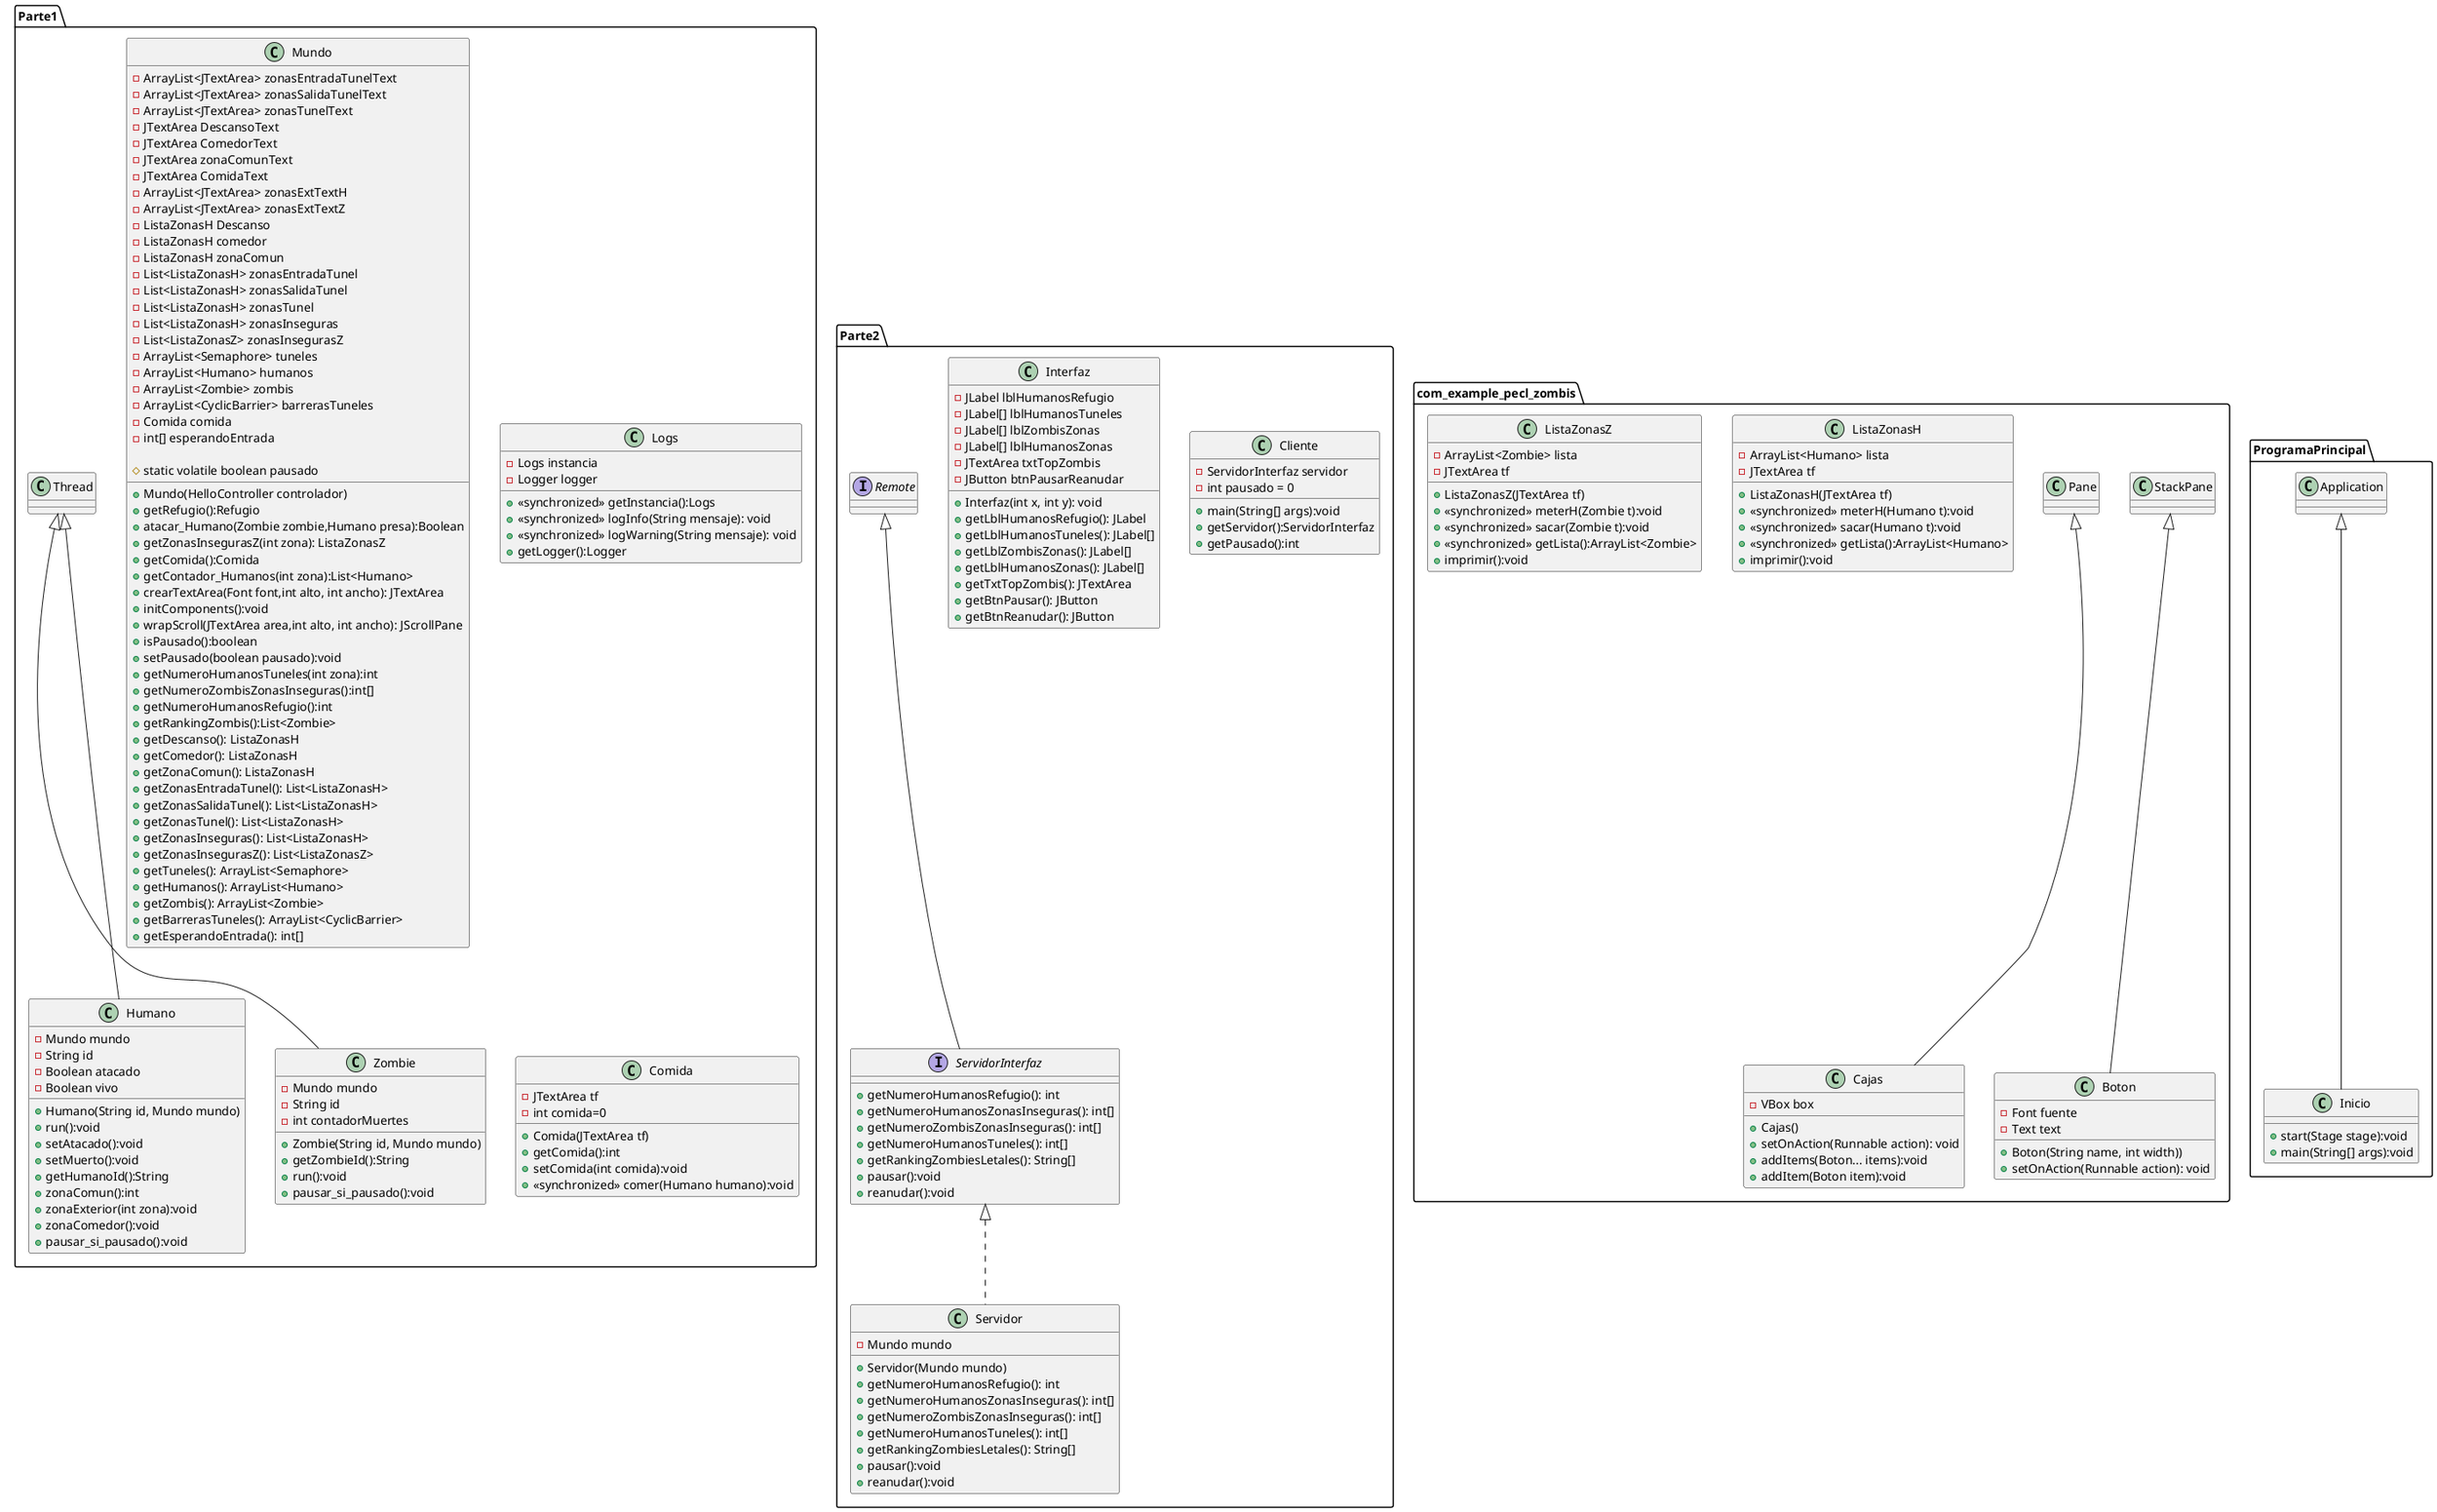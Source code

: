 @startuml
'https://plantuml.com/class-diagram

package Parte1{
class Humano extends Thread{
    - Mundo mundo
    - String id
    - Boolean atacado
    - Boolean vivo
    +Humano(String id, Mundo mundo)
    +run():void
    +setAtacado():void
    +setMuerto():void
    +getHumanoId():String
    +zonaComun():int
    +zonaExterior(int zona):void
    +zonaComedor():void
    +pausar_si_pausado():void
}


class Zombie extends Thread{
    - Mundo mundo
    - String id
    - int contadorMuertes
    +Zombie(String id, Mundo mundo)
    +getZombieId():String
    +run():void
    +pausar_si_pausado():void
}

class Mundo{
    - ArrayList<JTextArea> zonasEntradaTunelText
    - ArrayList<JTextArea> zonasSalidaTunelText
    - ArrayList<JTextArea> zonasTunelText
    - JTextArea DescansoText
    - JTextArea ComedorText
    - JTextArea zonaComunText
    - JTextArea ComidaText
    - ArrayList<JTextArea> zonasExtTextH
    - ArrayList<JTextArea> zonasExtTextZ
    - ListaZonasH Descanso
    - ListaZonasH comedor
    - ListaZonasH zonaComun
    - List<ListaZonasH> zonasEntradaTunel
    - List<ListaZonasH> zonasSalidaTunel
    - List<ListaZonasH> zonasTunel
    - List<ListaZonasH> zonasInseguras
    - List<ListaZonasZ> zonasInsegurasZ
    - ArrayList<Semaphore> tuneles
    - ArrayList<Humano> humanos
    - ArrayList<Zombie> zombis
    - ArrayList<CyclicBarrier> barrerasTuneles
    - Comida comida
    - int[] esperandoEntrada

    # static volatile boolean pausado

    +Mundo(HelloController controlador)
    +getRefugio():Refugio
    +atacar_Humano(Zombie zombie,Humano presa):Boolean
    +getZonasInsegurasZ(int zona): ListaZonasZ
    +getComida():Comida
    +getContador_Humanos(int zona):List<Humano>
    +crearTextArea(Font font,int alto, int ancho): JTextArea
    +initComponents():void
    +wrapScroll(JTextArea area,int alto, int ancho): JScrollPane
    +isPausado():boolean
    +setPausado(boolean pausado):void
    +getNumeroHumanosTuneles(int zona):int
    +getNumeroZombisZonasInseguras():int[]
    +getNumeroHumanosRefugio():int
    +getRankingZombis():List<Zombie>
    + getDescanso(): ListaZonasH
     + getComedor(): ListaZonasH
     + getZonaComun(): ListaZonasH
     + getZonasEntradaTunel(): List<ListaZonasH>
     + getZonasSalidaTunel(): List<ListaZonasH>
     + getZonasTunel(): List<ListaZonasH>
     + getZonasInseguras(): List<ListaZonasH>
     + getZonasInsegurasZ(): List<ListaZonasZ>
     + getTuneles(): ArrayList<Semaphore>
     + getHumanos(): ArrayList<Humano>
     + getZombis(): ArrayList<Zombie>
     + getBarrerasTuneles(): ArrayList<CyclicBarrier>
     + getEsperandoEntrada(): int[]


}

class Logs{
    -Logs instancia
    -Logger logger
    + «synchronized» getInstancia():Logs
    + «synchronized» logInfo(String mensaje): void
    + «synchronized» logWarning(String mensaje): void
    +getLogger():Logger
    }

class Comida{
 -JTextArea tf
 -int comida=0
 +Comida(JTextArea tf)
 +getComida():int
 +setComida(int comida):void
 + «synchronized» comer(Humano humano):void
 }
}
package Parte2{
class Cliente{
-ServidorInterfaz servidor
-int pausado = 0
+main(String[] args):void
+getServidor():ServidorInterfaz
+getPausado():int

}

class Interfaz{
- JLabel lblHumanosRefugio
-JLabel[] lblHumanosTuneles
-JLabel[] lblZombisZonas
-JLabel[] lblHumanosZonas
-JTextArea txtTopZombis
-JButton btnPausarReanudar

+ Interfaz(int x, int y): void
+ getLblHumanosRefugio(): JLabel
+ getLblHumanosTuneles(): JLabel[]
+ getLblZombisZonas(): JLabel[]
+ getLblHumanosZonas(): JLabel[]
+ getTxtTopZombis(): JTextArea
+ getBtnPausar(): JButton
+ getBtnReanudar(): JButton
}
class Servidor implements ServidorInterfaz{
-Mundo mundo
+Servidor(Mundo mundo)
+getNumeroHumanosRefugio(): int
+getNumeroHumanosZonasInseguras(): int[]
+getNumeroZombisZonasInseguras(): int[]
+getNumeroHumanosTuneles(): int[]
+getRankingZombiesLetales(): String[]
+pausar():void
+reanudar():void
}

interface ServidorInterfaz extends Remote{
+getNumeroHumanosRefugio(): int
+getNumeroHumanosZonasInseguras(): int[]
+getNumeroZombisZonasInseguras(): int[]
+getNumeroHumanosTuneles(): int[]
+getRankingZombiesLetales(): String[]
+pausar():void
+reanudar():void
}
}


package com_example_pecl_zombis{
class Boton extends StackPane{
    - Font fuente
    - Text text
    +Boton(String name, int width))
    +setOnAction(Runnable action): void
    }
class Cajas extends Pane{
    - VBox box
    +Cajas()
    +setOnAction(Runnable action): void
    +addItems(Boton... items):void
    +addItem(Boton item):void
    }


class ListaZonasH{
    -ArrayList<Humano> lista
    -JTextArea tf
    +ListaZonasH(JTextArea tf)
    + «synchronized» meterH(Humano t):void
    + «synchronized» sacar(Humano t):void
    + «synchronized» getLista():ArrayList<Humano>
    + imprimir():void
    }
class ListaZonasZ{
    -ArrayList<Zombie> lista
    -JTextArea tf
    +ListaZonasZ(JTextArea tf)
    + «synchronized» meterH(Zombie t):void
    + «synchronized» sacar(Zombie t):void
    + «synchronized» getLista():ArrayList<Zombie>
    + imprimir():void
    }
    }
package ProgramaPrincipal{
class Inicio extends Application{
+start(Stage stage):void
+main(String[] args):void
}
}











@enduml